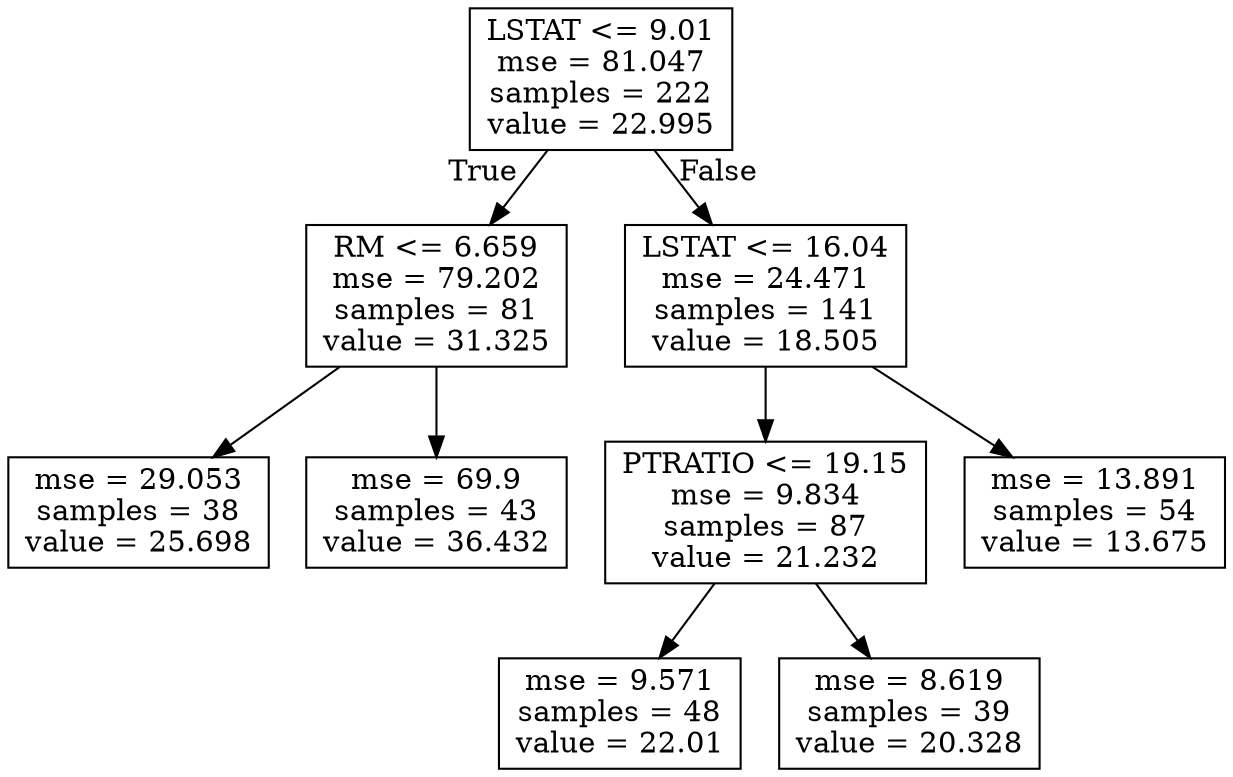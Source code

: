 digraph Tree {
node [shape=box] ;
0 [label="LSTAT <= 9.01\nmse = 81.047\nsamples = 222\nvalue = 22.995"] ;
1 [label="RM <= 6.659\nmse = 79.202\nsamples = 81\nvalue = 31.325"] ;
0 -> 1 [labeldistance=2.5, labelangle=45, headlabel="True"] ;
2 [label="mse = 29.053\nsamples = 38\nvalue = 25.698"] ;
1 -> 2 ;
3 [label="mse = 69.9\nsamples = 43\nvalue = 36.432"] ;
1 -> 3 ;
4 [label="LSTAT <= 16.04\nmse = 24.471\nsamples = 141\nvalue = 18.505"] ;
0 -> 4 [labeldistance=2.5, labelangle=-45, headlabel="False"] ;
5 [label="PTRATIO <= 19.15\nmse = 9.834\nsamples = 87\nvalue = 21.232"] ;
4 -> 5 ;
6 [label="mse = 9.571\nsamples = 48\nvalue = 22.01"] ;
5 -> 6 ;
7 [label="mse = 8.619\nsamples = 39\nvalue = 20.328"] ;
5 -> 7 ;
8 [label="mse = 13.891\nsamples = 54\nvalue = 13.675"] ;
4 -> 8 ;
}